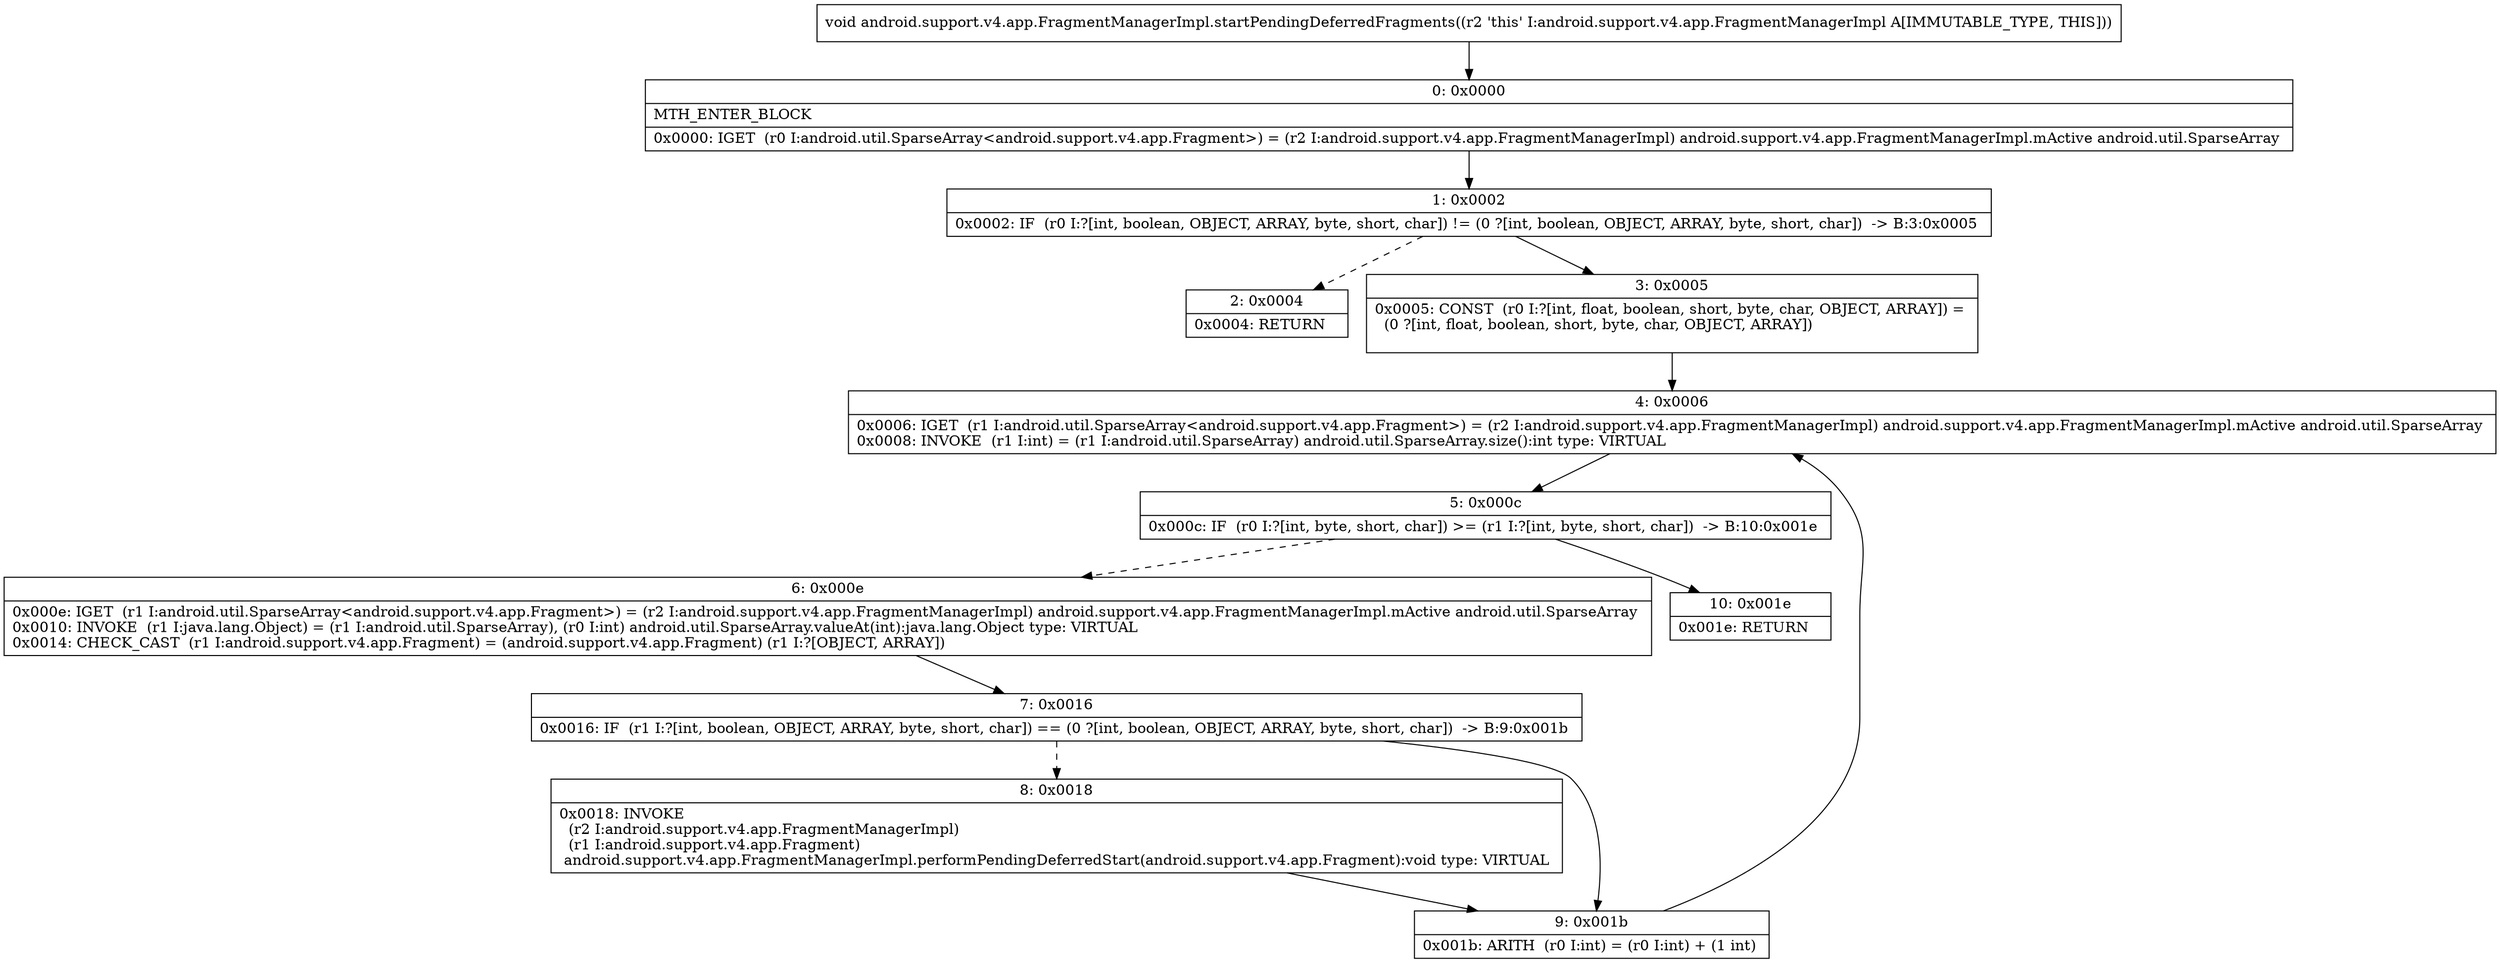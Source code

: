 digraph "CFG forandroid.support.v4.app.FragmentManagerImpl.startPendingDeferredFragments()V" {
Node_0 [shape=record,label="{0\:\ 0x0000|MTH_ENTER_BLOCK\l|0x0000: IGET  (r0 I:android.util.SparseArray\<android.support.v4.app.Fragment\>) = (r2 I:android.support.v4.app.FragmentManagerImpl) android.support.v4.app.FragmentManagerImpl.mActive android.util.SparseArray \l}"];
Node_1 [shape=record,label="{1\:\ 0x0002|0x0002: IF  (r0 I:?[int, boolean, OBJECT, ARRAY, byte, short, char]) != (0 ?[int, boolean, OBJECT, ARRAY, byte, short, char])  \-\> B:3:0x0005 \l}"];
Node_2 [shape=record,label="{2\:\ 0x0004|0x0004: RETURN   \l}"];
Node_3 [shape=record,label="{3\:\ 0x0005|0x0005: CONST  (r0 I:?[int, float, boolean, short, byte, char, OBJECT, ARRAY]) = \l  (0 ?[int, float, boolean, short, byte, char, OBJECT, ARRAY])\l \l}"];
Node_4 [shape=record,label="{4\:\ 0x0006|0x0006: IGET  (r1 I:android.util.SparseArray\<android.support.v4.app.Fragment\>) = (r2 I:android.support.v4.app.FragmentManagerImpl) android.support.v4.app.FragmentManagerImpl.mActive android.util.SparseArray \l0x0008: INVOKE  (r1 I:int) = (r1 I:android.util.SparseArray) android.util.SparseArray.size():int type: VIRTUAL \l}"];
Node_5 [shape=record,label="{5\:\ 0x000c|0x000c: IF  (r0 I:?[int, byte, short, char]) \>= (r1 I:?[int, byte, short, char])  \-\> B:10:0x001e \l}"];
Node_6 [shape=record,label="{6\:\ 0x000e|0x000e: IGET  (r1 I:android.util.SparseArray\<android.support.v4.app.Fragment\>) = (r2 I:android.support.v4.app.FragmentManagerImpl) android.support.v4.app.FragmentManagerImpl.mActive android.util.SparseArray \l0x0010: INVOKE  (r1 I:java.lang.Object) = (r1 I:android.util.SparseArray), (r0 I:int) android.util.SparseArray.valueAt(int):java.lang.Object type: VIRTUAL \l0x0014: CHECK_CAST  (r1 I:android.support.v4.app.Fragment) = (android.support.v4.app.Fragment) (r1 I:?[OBJECT, ARRAY]) \l}"];
Node_7 [shape=record,label="{7\:\ 0x0016|0x0016: IF  (r1 I:?[int, boolean, OBJECT, ARRAY, byte, short, char]) == (0 ?[int, boolean, OBJECT, ARRAY, byte, short, char])  \-\> B:9:0x001b \l}"];
Node_8 [shape=record,label="{8\:\ 0x0018|0x0018: INVOKE  \l  (r2 I:android.support.v4.app.FragmentManagerImpl)\l  (r1 I:android.support.v4.app.Fragment)\l android.support.v4.app.FragmentManagerImpl.performPendingDeferredStart(android.support.v4.app.Fragment):void type: VIRTUAL \l}"];
Node_9 [shape=record,label="{9\:\ 0x001b|0x001b: ARITH  (r0 I:int) = (r0 I:int) + (1 int) \l}"];
Node_10 [shape=record,label="{10\:\ 0x001e|0x001e: RETURN   \l}"];
MethodNode[shape=record,label="{void android.support.v4.app.FragmentManagerImpl.startPendingDeferredFragments((r2 'this' I:android.support.v4.app.FragmentManagerImpl A[IMMUTABLE_TYPE, THIS])) }"];
MethodNode -> Node_0;
Node_0 -> Node_1;
Node_1 -> Node_2[style=dashed];
Node_1 -> Node_3;
Node_3 -> Node_4;
Node_4 -> Node_5;
Node_5 -> Node_6[style=dashed];
Node_5 -> Node_10;
Node_6 -> Node_7;
Node_7 -> Node_8[style=dashed];
Node_7 -> Node_9;
Node_8 -> Node_9;
Node_9 -> Node_4;
}

